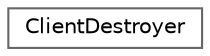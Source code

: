 digraph "Graphical Class Hierarchy"
{
 // LATEX_PDF_SIZE
  bgcolor="transparent";
  edge [fontname=Helvetica,fontsize=10,labelfontname=Helvetica,labelfontsize=10];
  node [fontname=Helvetica,fontsize=10,shape=box,height=0.2,width=0.4];
  rankdir="LR";
  Node0 [id="Node000000",label="ClientDestroyer",height=0.2,width=0.4,color="grey40", fillcolor="white", style="filled",URL="$class_client_destroyer.html",tooltip="Класс деструктора клиента"];
}
